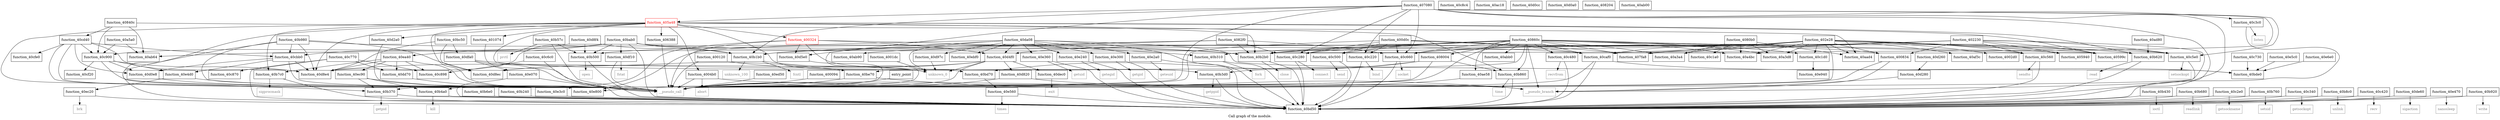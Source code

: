 digraph "Call graph of the module." {
  label="Call graph of the module.";
  node [shape=record];

  Node_function_40ad80 [label="{function_40ad80}"];
  Node_function_40c730 [label="{function_40c730}"];
  Node_function_40b370 [label="{function_40b370}"];
  Node_function_40b3d0 [label="{function_40b3d0}"];
  Node_function_40b430 [label="{function_40b430}"];
  Node_function_40b4a0 [label="{function_40b4a0}"];
  Node_function_40b980 [label="{function_40b980}"];
  Node_function_40c480 [label="{function_40c480}"];
  Node_function_40bab0 [label="{function_40bab0}"];
  Node_function_40c220 [label="{function_40c220}"];
  Node_function_40bc50 [label="{function_40bc50}"];
  Node_function_40c660 [label="{function_40c660}"];
  Node_function_40b500 [label="{function_40b500}"];
  Node_function_40b680 [label="{function_40b680}"];
  Node_function_40c280 [label="{function_40c280}"];
  Node_function_40bd50 [label="{function_40bd50}"];
  Node_function_40c500 [label="{function_40c500}"];
  Node_function_40bd70 [label="{function_40bd70}"];
  Node_function_40b6e0 [label="{function_40b6e0}"];
  Node_function_40c2e0 [label="{function_40c2e0}"];
  Node_function_40b57c [label="{function_40b57c}"];
  Node_function_40b760 [label="{function_40b760}"];
  Node_function_40c8c4 [label="{function_40c8c4}"];
  Node_function_40bde0 [label="{function_40bde0}"];
  Node_function_40c560 [label="{function_40c560}"];
  Node_function_40c340 [label="{function_40c340}"];
  Node_function_40be70 [label="{function_40be70}"];
  Node_function_40c870 [label="{function_40c870}"];
  Node_function_40b7c0 [label="{function_40b7c0}"];
  Node_function_40ab90 [label="{function_40ab90}"];
  Node_function_40abb0 [label="{function_40abb0}"];
  Node_function_40ae58 [label="{function_40ae58}"];
  Node_function_40af3c [label="{function_40af3c}"];
  Node_function_40b1b0 [label="{function_40b1b0}"];
  Node_function_40b240 [label="{function_40b240}"];
  Node_function_40b2b0 [label="{function_40b2b0}"];
  Node_function_40c770 [label="{function_40c770}"];
  Node_function_40b310 [label="{function_40b310}"];
  Node_function_40ac18 [label="{function_40ac18}"];
  Node_function_40b860 [label="{function_40b860}"];
  Node_function_40c3c0 [label="{function_40c3c0}"];
  Node_function_40b620 [label="{function_40b620}"];
  Node_function_40b8c0 [label="{function_40b8c0}"];
  Node_function_40c6c0 [label="{function_40c6c0}"];
  Node_function_40c420 [label="{function_40c420}"];
  Node_function_40c1a0 [label="{function_40c1a0}"];
  Node_function_40c898 [label="{function_40c898}"];
  Node_function_40c5e0 [label="{function_40c5e0}"];
  Node_function_40c1d0 [label="{function_40c1d0}"];
  Node_function_40d0cc [label="{function_40d0cc}"];
  Node_function_40d0e8 [label="{function_40d0e8}"];
  Node_function_40d260 [label="{function_40d260}"];
  Node_function_40d280 [label="{function_40d280}"];
  Node_function_40d2a0 [label="{function_40d2a0}"];
  Node_close [color="gray50", fontcolor="gray50", label="{close}"];
  Node_function_40c900 [label="{function_40c900}"];
  Node_function_40caf0 [label="{function_40caf0}"];
  Node_function_40cbb0 [label="{function_40cbb0}"];
  Node_function_40cd40 [label="{function_40cd40}"];
  Node_function_40cf20 [label="{function_40cf20}"];
  Node_function_40cfe0 [label="{function_40cfe0}"];
  Node_function_40d0a0 [label="{function_40d0a0}"];
  Node_geteuid [color="gray50", fontcolor="gray50", label="{geteuid}"];
  Node_getgid [color="gray50", fontcolor="gray50", label="{getgid}"];
  Node_getuid [color="gray50", fontcolor="gray50", label="{getuid}"];
  Node_nanosleep [color="gray50", fontcolor="gray50", label="{nanosleep}"];
  Node_times [color="gray50", fontcolor="gray50", label="{times}"];
  Node_brk [color="gray50", fontcolor="gray50", label="{brk}"];
  Node_abort [color="gray50", fontcolor="gray50", label="{abort}"];
  Node_function_40d4f0 [label="{function_40d4f0}"];
  Node_function_40d5e0 [label="{function_40d5e0}"];
  Node_function_40d820 [label="{function_40d820}"];
  Node_function_40d8e4 [label="{function_40d8e4}"];
  Node_function_40d8ec [label="{function_40d8ec}"];
  Node_function_40d8f4 [label="{function_40d8f4}"];
  Node_function_40d97c [label="{function_40d97c}"];
  Node_function_40da08 [label="{function_40da08}"];
  Node_function_40dd70 [label="{function_40dd70}"];
  Node_function_40de60 [label="{function_40de60}"];
  Node_function_40dec0 [label="{function_40dec0}"];
  Node_function_40df10 [label="{function_40df10}"];
  Node_function_40dfa0 [label="{function_40dfa0}"];
  Node_function_40e070 [label="{function_40e070}"];
  Node_function_40e240 [label="{function_40e240}"];
  Node_function_40e2a0 [label="{function_40e2a0}"];
  Node_function_40e300 [label="{function_40e300}"];
  Node_function_40e360 [label="{function_40e360}"];
  Node_function_40e3c0 [label="{function_40e3c0}"];
  Node_function_40e470 [label="{function_40e470}"];
  Node_function_40e4d0 [label="{function_40e4d0}"];
  Node_function_40e560 [label="{function_40e560}"];
  Node_function_40e5c0 [label="{function_40e5c0}"];
  Node_function_40e6e0 [label="{function_40e6e0}"];
  Node_function_40e800 [label="{function_40e800}"];
  Node_function_40e940 [label="{function_40e940}"];
  Node_function_40ea40 [label="{function_40ea40}"];
  Node_function_40ebf0 [label="{function_40ebf0}"];
  Node_function_40ec20 [label="{function_40ec20}"];
  Node_function_40ec90 [label="{function_40ec90}"];
  Node_function_40ed50 [label="{function_40ed50}"];
  Node_unknown_0 [color="gray50", fontcolor="gray50", label="{unknown_0}"];
  Node_unknown_100 [color="gray50", fontcolor="gray50", label="{unknown_100}"];
  Node_fcntl [color="gray50", fontcolor="gray50", label="{fcntl}"];
  Node_fork [color="gray50", fontcolor="gray50", label="{fork}"];
  Node_getpid [color="gray50", fontcolor="gray50", label="{getpid}"];
  Node_getppid [color="gray50", fontcolor="gray50", label="{getppid}"];
  Node_ioctl [color="gray50", fontcolor="gray50", label="{ioctl}"];
  Node_kill [color="gray50", fontcolor="gray50", label="{kill}"];
  Node_open [color="gray50", fontcolor="gray50", label="{open}"];
  Node_prctl [color="gray50", fontcolor="gray50", label="{prctl}"];
  Node_read [color="gray50", fontcolor="gray50", label="{read}"];
  Node_readlink [color="gray50", fontcolor="gray50", label="{readlink}"];
  Node_setsid [color="gray50", fontcolor="gray50", label="{setsid}"];
  Node_sigprocmask [color="gray50", fontcolor="gray50", label="{sigprocmask}"];
  Node_time [color="gray50", fontcolor="gray50", label="{time}"];
  Node_unlink [color="gray50", fontcolor="gray50", label="{unlink}"];
  Node_write [color="gray50", fontcolor="gray50", label="{write}"];
  Node_bind [color="gray50", fontcolor="gray50", label="{bind}"];
  Node_connect [color="gray50", fontcolor="gray50", label="{connect}"];
  Node_getsockname [color="gray50", fontcolor="gray50", label="{getsockname}"];
  Node_getsockopt [color="gray50", fontcolor="gray50", label="{getsockopt}"];
  Node_listen [color="gray50", fontcolor="gray50", label="{listen}"];
  Node_recv [color="gray50", fontcolor="gray50", label="{recv}"];
  Node_recvfrom [color="gray50", fontcolor="gray50", label="{recvfrom}"];
  Node_send [color="gray50", fontcolor="gray50", label="{send}"];
  Node_sendto [color="gray50", fontcolor="gray50", label="{sendto}"];
  Node_setsockopt [color="gray50", fontcolor="gray50", label="{setsockopt}"];
  Node_socket [color="gray50", fontcolor="gray50", label="{socket}"];
  Node_sigaction [color="gray50", fontcolor="gray50", label="{sigaction}"];
  Node_exit [color="gray50", fontcolor="gray50", label="{exit}"];
  Node_fstat [color="gray50", fontcolor="gray50", label="{fstat}"];
  Node_getegid [color="gray50", fontcolor="gray50", label="{getegid}"];
  Node_function_40b920 [label="{function_40b920}"];
  Node___pseudo_call [color="gray50", fontcolor="gray50", label="{__pseudo_call}"];
  Node___pseudo_branch [color="gray50", fontcolor="gray50", label="{__pseudo_branch}"];
  Node_function_400094 [label="{function_400094}"];
  Node_function_400120 [label="{function_400120}"];
  Node_function_4001dc [label="{function_4001dc}"];
  Node_entry_point [label="{entry_point}"];
  Node_function_4002d0 [label="{function_4002d0}"];
  Node_function_400324 [color="red", fontcolor="red", label="{function_400324}"];
  Node_function_4004b0 [label="{function_4004b0}"];
  Node_function_400834 [label="{function_400834}"];
  Node_function_400d0c [label="{function_400d0c}"];
  Node_function_401074 [label="{function_401074}"];
  Node_function_402230 [label="{function_402230}"];
  Node_function_402e28 [label="{function_402e28}"];
  Node_function_405940 [label="{function_405940}"];
  Node_function_40599c [label="{function_40599c}"];
  Node_function_405a48 [color="red", fontcolor="red", label="{function_405a48}"];
  Node_function_406388 [label="{function_406388}"];
  Node_function_407080 [label="{function_407080}"];
  Node_function_407fa8 [label="{function_407fa8}"];
  Node_function_408004 [label="{function_408004}"];
  Node_function_4080b0 [label="{function_4080b0}"];
  Node_function_408204 [label="{function_408204}"];
  Node_function_4082f0 [label="{function_4082f0}"];
  Node_function_40840c [label="{function_40840c}"];
  Node_function_40860c [label="{function_40860c}"];
  Node_function_40a3a4 [label="{function_40a3a4}"];
  Node_function_40a3d8 [label="{function_40a3d8}"];
  Node_function_40a4bc [label="{function_40a4bc}"];
  Node_function_40a5a0 [label="{function_40a5a0}"];
  Node_function_40aad4 [label="{function_40aad4}"];
  Node_function_40ab00 [label="{function_40ab00}"];
  Node_function_40ab64 [label="{function_40ab64}"];
  Node_function_40ad80 -> Node_function_40b620;
  Node_function_40c730 -> Node_function_40bde0;
  Node_function_40b370 -> Node_function_40bd50;
  Node_function_40b370 -> Node_getpid;
  Node_function_40b3d0 -> Node_function_40bd50;
  Node_function_40b3d0 -> Node_getppid;
  Node_function_40b430 -> Node_function_40bd50;
  Node_function_40b430 -> Node_ioctl;
  Node_function_40b4a0 -> Node_function_40bd50;
  Node_function_40b4a0 -> Node_kill;
  Node_function_40b980 -> Node_function_40bd50;
  Node_function_40b980 -> Node_function_40b2b0;
  Node_function_40b980 -> Node_function_40cbb0;
  Node_function_40b980 -> Node_function_40d8e4;
  Node_function_40b980 -> Node_function_40d8ec;
  Node_function_40b980 -> Node___pseudo_call;
  Node_function_40c480 -> Node_function_40bd50;
  Node_function_40c480 -> Node_recvfrom;
  Node_function_40bab0 -> Node_function_40b500;
  Node_function_40bab0 -> Node_function_40bd50;
  Node_function_40bab0 -> Node_function_40b1b0;
  Node_function_40bab0 -> Node_function_40b2b0;
  Node_function_40bab0 -> Node_function_40c900;
  Node_function_40bab0 -> Node_function_40caf0;
  Node_function_40bab0 -> Node_function_40cbb0;
  Node_function_40bab0 -> Node_function_40d8e4;
  Node_function_40bab0 -> Node_function_40df10;
  Node_function_40c220 -> Node_function_40bd50;
  Node_function_40c220 -> Node_bind;
  Node_function_40bc50 -> Node_function_40d8e4;
  Node_function_40bc50 -> Node_function_40d8ec;
  Node_function_40bc50 -> Node_function_40dfa0;
  Node_function_40c660 -> Node_function_40bd50;
  Node_function_40c660 -> Node_socket;
  Node_function_40b500 -> Node_function_40bd50;
  Node_function_40b500 -> Node_open;
  Node_function_40b680 -> Node_function_40bd50;
  Node_function_40b680 -> Node_readlink;
  Node_function_40c280 -> Node_function_40bd50;
  Node_function_40c280 -> Node_connect;
  Node_function_40c500 -> Node_function_40bd50;
  Node_function_40c500 -> Node_send;
  Node_function_40bd70 -> Node_function_40e560;
  Node_function_40b6e0 -> Node_function_40bd50;
  Node_function_40c2e0 -> Node_function_40bd50;
  Node_function_40c2e0 -> Node_getsockname;
  Node_function_40b57c -> Node_function_40b500;
  Node_function_40b57c -> Node_prctl;
  Node_function_40b57c -> Node___pseudo_call;
  Node_function_40b760 -> Node_function_40bd50;
  Node_function_40b760 -> Node_setsid;
  Node_function_40c560 -> Node_function_40bd50;
  Node_function_40c560 -> Node_sendto;
  Node_function_40c340 -> Node_function_40bd50;
  Node_function_40c340 -> Node_getsockopt;
  Node_function_40be70 -> Node_function_40e800;
  Node_function_40be70 -> Node___pseudo_branch;
  Node_function_40b7c0 -> Node_function_40bd50;
  Node_function_40b7c0 -> Node_sigprocmask;
  Node_function_40ae58 -> Node___pseudo_call;
  Node_function_40b1b0 -> Node_unknown_0;
  Node_function_40b1b0 -> Node_unknown_100;
  Node_function_40b1b0 -> Node_fcntl;
  Node_function_40b240 -> Node_function_40bd50;
  Node_function_40b2b0 -> Node_function_40bd50;
  Node_function_40b2b0 -> Node_close;
  Node_function_40c770 -> Node_function_40bd50;
  Node_function_40c770 -> Node_function_40c870;
  Node_function_40c770 -> Node_function_40c898;
  Node_function_40c770 -> Node_function_40dd70;
  Node_function_40b310 -> Node_function_40bd50;
  Node_function_40b310 -> Node_fork;
  Node_function_40b860 -> Node_function_40bd50;
  Node_function_40b860 -> Node_time;
  Node_function_40c3c0 -> Node_function_40bd50;
  Node_function_40c3c0 -> Node_listen;
  Node_function_40b620 -> Node_function_40bd50;
  Node_function_40b620 -> Node_read;
  Node_function_40b8c0 -> Node_function_40bd50;
  Node_function_40b8c0 -> Node_unlink;
  Node_function_40c6c0 -> Node_function_40bd50;
  Node_function_40c6c0 -> Node_function_40c898;
  Node_function_40c420 -> Node_function_40bd50;
  Node_function_40c420 -> Node_recv;
  Node_function_40c5e0 -> Node_function_40bd50;
  Node_function_40c5e0 -> Node_setsockopt;
  Node_function_40c1d0 -> Node_function_40e940;
  Node_function_40d0e8 -> Node___pseudo_call;
  Node_function_40d260 -> Node_function_40d280;
  Node_function_40d280 -> Node___pseudo_branch;
  Node_function_40d2a0 -> Node___pseudo_call;
  Node_function_40c900 -> Node_function_40d0e8;
  Node_function_40c900 -> Node_function_40cf20;
  Node_function_40c900 -> Node_function_40d8e4;
  Node_function_40c900 -> Node_function_40e4d0;
  Node_function_40c900 -> Node___pseudo_call;
  Node_function_40caf0 -> Node_function_40bd50;
  Node_function_40caf0 -> Node_function_40bde0;
  Node_function_40caf0 -> Node___pseudo_call;
  Node_function_40cbb0 -> Node_function_40d0e8;
  Node_function_40cbb0 -> Node_function_40d8e4;
  Node_function_40cbb0 -> Node_function_40e4d0;
  Node_function_40cbb0 -> Node___pseudo_call;
  Node_function_40cd40 -> Node_function_40d0e8;
  Node_function_40cd40 -> Node_function_40c900;
  Node_function_40cd40 -> Node_function_40cbb0;
  Node_function_40cd40 -> Node_function_40cfe0;
  Node_function_40cd40 -> Node_function_40d8e4;
  Node_function_40cd40 -> Node_function_40e800;
  Node_function_40cd40 -> Node___pseudo_call;
  Node_function_40d4f0 -> Node_function_40d820;
  Node_function_40d4f0 -> Node_function_40d8e4;
  Node_function_40d4f0 -> Node_function_40d8ec;
  Node_function_40d4f0 -> Node_function_40dec0;
  Node_function_40d4f0 -> Node_unknown_0;
  Node_function_40d4f0 -> Node___pseudo_call;
  Node_function_40d5e0 -> Node___pseudo_call;
  Node_function_40d820 -> Node___pseudo_call;
  Node_function_40d820 -> Node___pseudo_branch;
  Node_function_40d8f4 -> Node_function_40b500;
  Node_function_40d8f4 -> Node_function_40b1b0;
  Node_function_40d8f4 -> Node_function_40ea40;
  Node_function_40d97c -> Node_unknown_0;
  Node_function_40da08 -> Node_function_40bd50;
  Node_function_40da08 -> Node_function_40bde0;
  Node_function_40da08 -> Node_function_40d4f0;
  Node_function_40da08 -> Node_function_40d97c;
  Node_function_40da08 -> Node_function_40e240;
  Node_function_40da08 -> Node_function_40e2a0;
  Node_function_40da08 -> Node_function_40e300;
  Node_function_40da08 -> Node_function_40e360;
  Node_function_40da08 -> Node_function_40e800;
  Node_function_40da08 -> Node_function_40ebf0;
  Node_function_40da08 -> Node_unknown_0;
  Node_function_40da08 -> Node___pseudo_call;
  Node_function_40dd70 -> Node___pseudo_call;
  Node_function_40de60 -> Node_function_40bd50;
  Node_function_40de60 -> Node_sigaction;
  Node_function_40dec0 -> Node_exit;
  Node_function_40df10 -> Node_fstat;
  Node_function_40df10 -> Node___pseudo_call;
  Node_function_40dfa0 -> Node_function_40be70;
  Node_function_40dfa0 -> Node_function_40e070;
  Node_function_40dfa0 -> Node___pseudo_call;
  Node_function_40e070 -> Node_function_40bd50;
  Node_function_40e070 -> Node___pseudo_call;
  Node_function_40e240 -> Node_function_40bd50;
  Node_function_40e240 -> Node_getegid;
  Node_function_40e2a0 -> Node_function_40bd50;
  Node_function_40e2a0 -> Node_geteuid;
  Node_function_40e300 -> Node_function_40bd50;
  Node_function_40e300 -> Node_getgid;
  Node_function_40e360 -> Node_function_40bd50;
  Node_function_40e360 -> Node_getuid;
  Node_function_40e3c0 -> Node_function_40bd50;
  Node_function_40e470 -> Node_function_40bd50;
  Node_function_40e470 -> Node_nanosleep;
  Node_function_40e4d0 -> Node_function_40ec20;
  Node_function_40e4d0 -> Node___pseudo_call;
  Node_function_40e560 -> Node_function_40bd50;
  Node_function_40e560 -> Node_times;
  Node_function_40e5c0 -> Node_function_40bde0;
  Node_function_40e6e0 -> Node_function_40bde0;
  Node_function_40ea40 -> Node_function_40b7c0;
  Node_function_40ea40 -> Node_function_40c898;
  Node_function_40ea40 -> Node_function_40d8e4;
  Node_function_40ea40 -> Node_function_40dd70;
  Node_function_40ea40 -> Node_function_40ec90;
  Node_function_40ea40 -> Node___pseudo_call;
  Node_function_40ec20 -> Node_function_40bd50;
  Node_function_40ec20 -> Node_brk;
  Node_function_40ec90 -> Node_function_40b370;
  Node_function_40ec90 -> Node_function_40b4a0;
  Node_function_40ec90 -> Node___pseudo_call;
  Node_function_40ed50 -> Node___pseudo_call;
  Node_function_40b920 -> Node_function_40bd50;
  Node_function_40b920 -> Node_write;
  Node_function_400094 -> Node___pseudo_call;
  Node_function_400120 -> Node_unknown_0;
  Node_function_400120 -> Node___pseudo_call;
  Node_function_4001dc -> Node_unknown_0;
  Node_entry_point -> Node___pseudo_call;
  Node_function_400324 -> Node_function_40b3d0;
  Node_function_400324 -> Node_function_40b4a0;
  Node_function_400324 -> Node_function_40b310;
  Node_function_400324 -> Node_function_40d4f0;
  Node_function_400324 -> Node_function_40d5e0;
  Node_function_400324 -> Node___pseudo_call;
  Node_function_4004b0 -> Node_abort;
  Node_function_4004b0 -> Node___pseudo_call;
  Node_function_4004b0 -> Node___pseudo_branch;
  Node_function_400834 -> Node___pseudo_call;
  Node_function_400834 -> Node___pseudo_branch;
  Node_function_400d0c -> Node_function_40c220;
  Node_function_400d0c -> Node_function_40c660;
  Node_function_400d0c -> Node_function_40c280;
  Node_function_400d0c -> Node_function_40c500;
  Node_function_400d0c -> Node_function_40caf0;
  Node_function_400d0c -> Node___pseudo_call;
  Node_function_400d0c -> Node_function_400834;
  Node_function_400d0c -> Node_function_407fa8;
  Node_function_401074 -> Node___pseudo_call;
  Node_function_402230 -> Node_function_40c660;
  Node_function_402230 -> Node_function_40c560;
  Node_function_402230 -> Node_function_40b2b0;
  Node_function_402230 -> Node_function_40c5e0;
  Node_function_402230 -> Node_function_40caf0;
  Node_function_402230 -> Node___pseudo_call;
  Node_function_402230 -> Node_function_400834;
  Node_function_402230 -> Node_function_405940;
  Node_function_402230 -> Node_function_40599c;
  Node_function_402230 -> Node_function_407fa8;
  Node_function_402e28 -> Node_function_40c660;
  Node_function_402e28 -> Node_function_40b500;
  Node_function_402e28 -> Node_function_40c560;
  Node_function_402e28 -> Node_function_40af3c;
  Node_function_402e28 -> Node_function_40b2b0;
  Node_function_402e28 -> Node_function_40b620;
  Node_function_402e28 -> Node_function_40c5e0;
  Node_function_402e28 -> Node_function_40c1d0;
  Node_function_402e28 -> Node_function_40caf0;
  Node_function_402e28 -> Node___pseudo_call;
  Node_function_402e28 -> Node_function_4002d0;
  Node_function_402e28 -> Node_function_400834;
  Node_function_402e28 -> Node_function_405940;
  Node_function_402e28 -> Node_function_40599c;
  Node_function_402e28 -> Node_function_407fa8;
  Node_function_402e28 -> Node_function_40a3a4;
  Node_function_402e28 -> Node_function_40a3d8;
  Node_function_402e28 -> Node_function_40a4bc;
  Node_function_402e28 -> Node_function_40aad4;
  Node_function_402e28 -> Node_function_40ab64;
  Node_function_405a48 -> Node_function_40b370;
  Node_function_405a48 -> Node_function_40bd70;
  Node_function_405a48 -> Node_function_40b7c0;
  Node_function_405a48 -> Node_function_40b2b0;
  Node_function_405a48 -> Node_function_40b860;
  Node_function_405a48 -> Node_function_40b620;
  Node_function_405a48 -> Node_function_40d2a0;
  Node_function_405a48 -> Node_function_40d8e4;
  Node_function_405a48 -> Node_function_40e800;
  Node_function_405a48 -> Node_unknown_0;
  Node_function_405a48 -> Node___pseudo_call;
  Node_function_405a48 -> Node_function_400324;
  Node_function_405a48 -> Node_function_4004b0;
  Node_function_405a48 -> Node_function_401074;
  Node_function_405a48 -> Node_function_40599c;
  Node_function_405a48 -> Node_function_406388;
  Node_function_406388 -> Node___pseudo_call;
  Node_function_407080 -> Node_function_40c220;
  Node_function_407080 -> Node_function_40c660;
  Node_function_407080 -> Node_function_40c280;
  Node_function_407080 -> Node_function_40bd50;
  Node_function_407080 -> Node_function_40b1b0;
  Node_function_407080 -> Node_function_40b2b0;
  Node_function_407080 -> Node_function_40c3c0;
  Node_function_407080 -> Node_function_40c5e0;
  Node_function_407080 -> Node_function_40d5e0;
  Node_function_407080 -> Node___pseudo_call;
  Node_function_407080 -> Node___pseudo_branch;
  Node_function_407080 -> Node_function_405a48;
  Node_function_408004 -> Node_function_40b370;
  Node_function_408004 -> Node_function_40b3d0;
  Node_function_408004 -> Node_function_40bd70;
  Node_function_408004 -> Node_function_40b860;
  Node_function_4080b0 -> Node_function_40c1a0;
  Node_function_4080b0 -> Node_function_40a3a4;
  Node_function_4080b0 -> Node_function_40a3d8;
  Node_function_4080b0 -> Node_function_40a4bc;
  Node_function_4080b0 -> Node_function_40aad4;
  Node_function_4082f0 -> Node_function_40c660;
  Node_function_4082f0 -> Node_function_40c280;
  Node_function_4082f0 -> Node_function_40ab90;
  Node_function_4082f0 -> Node_function_40b1b0;
  Node_function_4082f0 -> Node_function_40b2b0;
  Node_function_40840c -> Node_function_40c900;
  Node_function_40840c -> Node_function_40cd40;
  Node_function_40840c -> Node_function_40aad4;
  Node_function_40840c -> Node_function_40ab64;
  Node_function_40860c -> Node_function_40c480;
  Node_function_40860c -> Node_function_40c660;
  Node_function_40860c -> Node_function_40c280;
  Node_function_40860c -> Node_function_40c500;
  Node_function_40860c -> Node_function_40c560;
  Node_function_40860c -> Node_function_40be70;
  Node_function_40860c -> Node_function_40abb0;
  Node_function_40860c -> Node_function_40ae58;
  Node_function_40860c -> Node_function_40b1b0;
  Node_function_40860c -> Node_function_40b2b0;
  Node_function_40860c -> Node_function_40b310;
  Node_function_40860c -> Node_function_40b860;
  Node_function_40860c -> Node_function_40c5e0;
  Node_function_40860c -> Node_function_40c1d0;
  Node_function_40860c -> Node_function_40caf0;
  Node_function_40860c -> Node_function_40d4f0;
  Node_function_40860c -> Node___pseudo_call;
  Node_function_40860c -> Node___pseudo_branch;
  Node_function_40860c -> Node_function_40599c;
  Node_function_40860c -> Node_function_407fa8;
  Node_function_40860c -> Node_function_408004;
  Node_function_40860c -> Node_function_40a3a4;
  Node_function_40860c -> Node_function_40a3d8;
  Node_function_40860c -> Node_function_40a4bc;
  Node_function_40a5a0 -> Node_function_40c900;
  Node_function_40a5a0 -> Node_function_40ab64;
}

